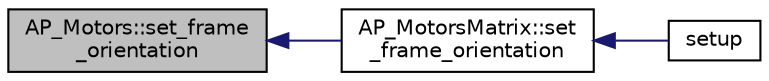 digraph "AP_Motors::set_frame_orientation"
{
 // INTERACTIVE_SVG=YES
  edge [fontname="Helvetica",fontsize="10",labelfontname="Helvetica",labelfontsize="10"];
  node [fontname="Helvetica",fontsize="10",shape=record];
  rankdir="LR";
  Node1 [label="AP_Motors::set_frame\l_orientation",height=0.2,width=0.4,color="black", fillcolor="grey75", style="filled" fontcolor="black"];
  Node1 -> Node2 [dir="back",color="midnightblue",fontsize="10",style="solid",fontname="Helvetica"];
  Node2 [label="AP_MotorsMatrix::set\l_frame_orientation",height=0.2,width=0.4,color="black", fillcolor="white", style="filled",URL="$classAP__MotorsMatrix.html#a64c35013e28f06702f2d5bd9e900936a"];
  Node2 -> Node3 [dir="back",color="midnightblue",fontsize="10",style="solid",fontname="Helvetica"];
  Node3 [label="setup",height=0.2,width=0.4,color="black", fillcolor="white", style="filled",URL="$AP__Motors__test_8pde.html#a4fc01d736fe50cf5b977f755b675f11d"];
}
